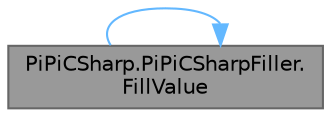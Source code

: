 digraph "PiPiCSharp.PiPiCSharpFiller.FillValue"
{
 // LATEX_PDF_SIZE
  bgcolor="transparent";
  edge [fontname=Helvetica,fontsize=10,labelfontname=Helvetica,labelfontsize=10];
  node [fontname=Helvetica,fontsize=10,shape=box,height=0.2,width=0.4];
  rankdir="LR";
  Node1 [id="Node000001",label="PiPiCSharp.PiPiCSharpFiller.\lFillValue",height=0.2,width=0.4,color="gray40", fillcolor="grey60", style="filled", fontcolor="black",tooltip="Fill value with ellipsis."];
  Node1 -> Node1 [id="edge1_Node000001_Node000001",color="steelblue1",style="solid",tooltip=" "];
}
